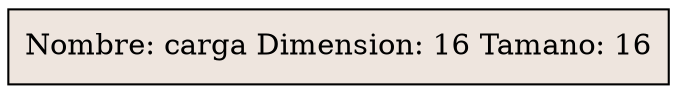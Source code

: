 digraph inorden {
carga[shape=record, style=filled, fillcolor=seashell2,label="Nombre: carga Dimension: 16 Tamano: 16"];
}

